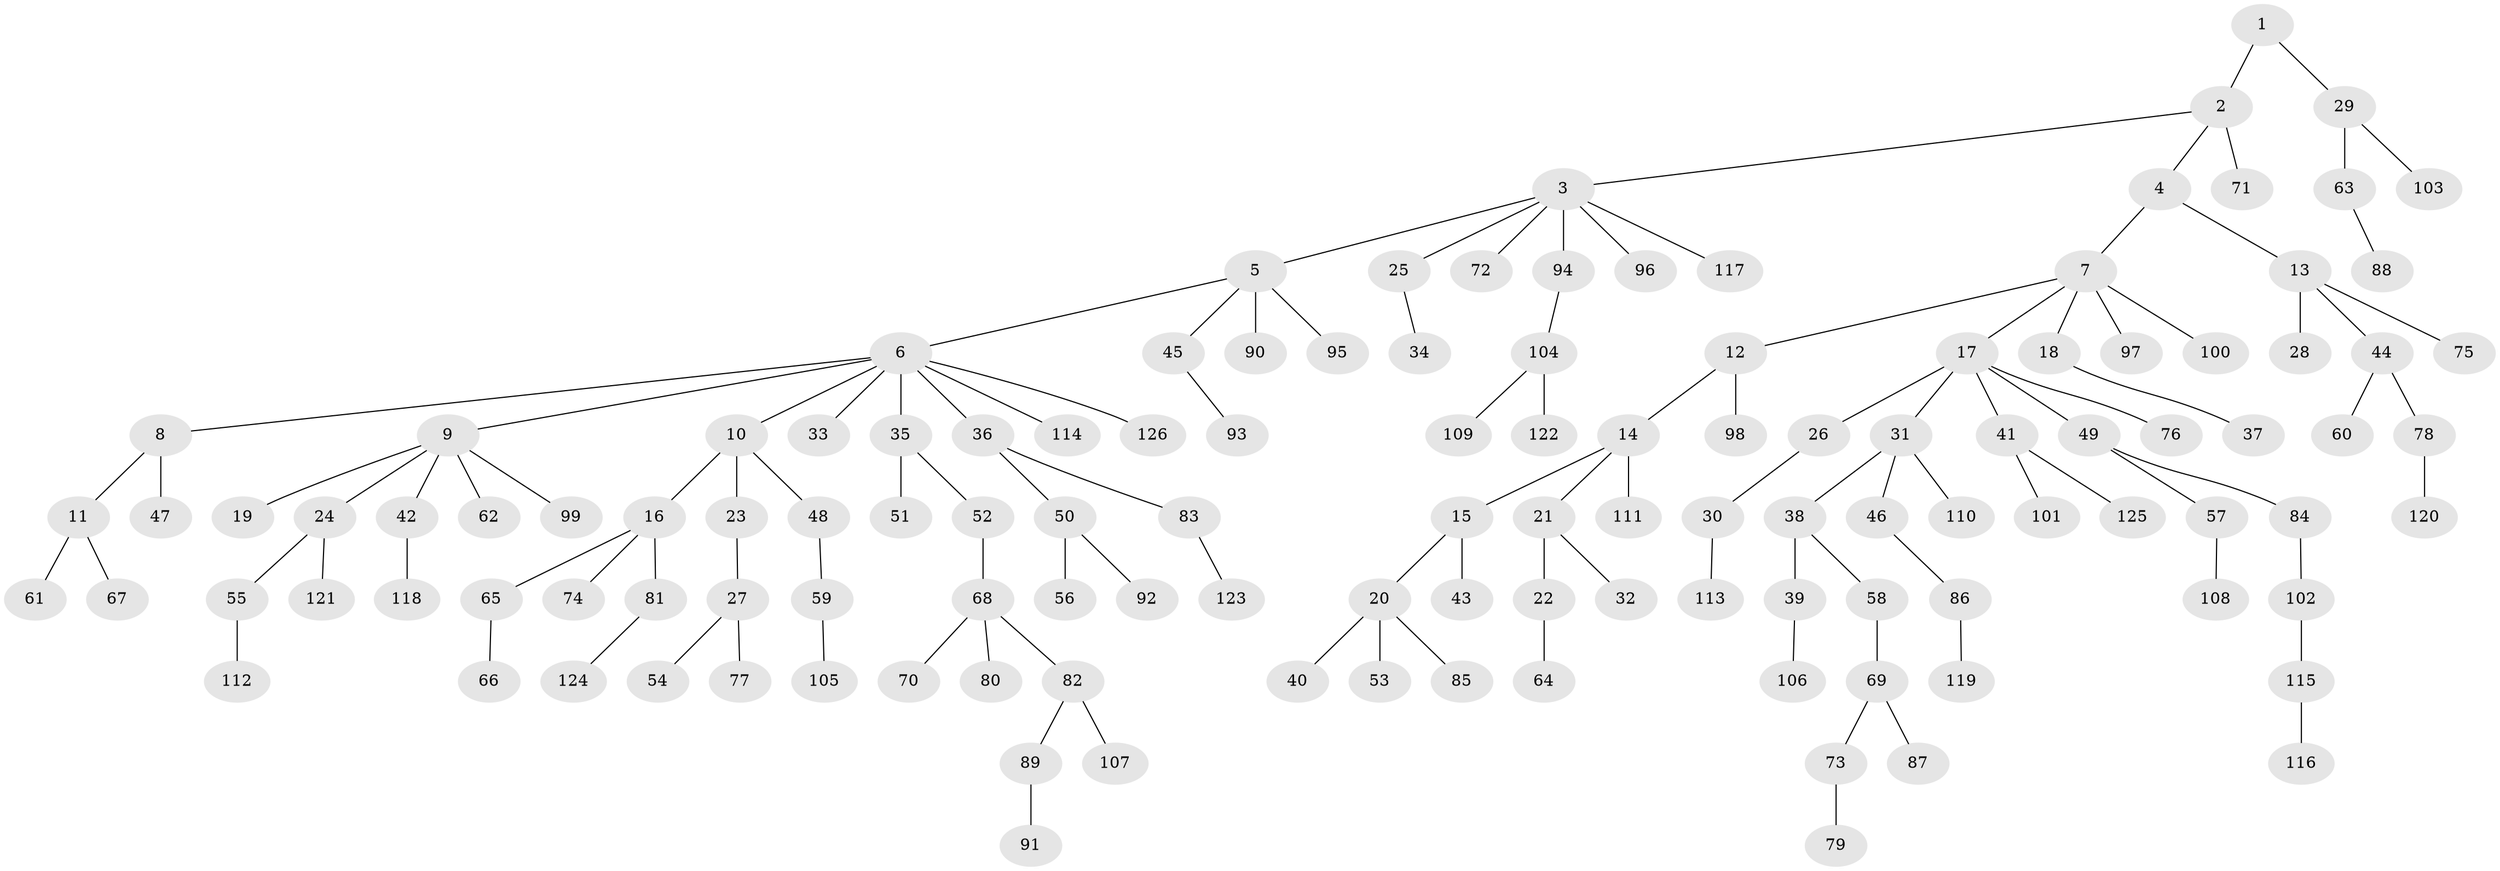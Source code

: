 // Generated by graph-tools (version 1.1) at 2025/36/03/09/25 02:36:55]
// undirected, 126 vertices, 125 edges
graph export_dot {
graph [start="1"]
  node [color=gray90,style=filled];
  1;
  2;
  3;
  4;
  5;
  6;
  7;
  8;
  9;
  10;
  11;
  12;
  13;
  14;
  15;
  16;
  17;
  18;
  19;
  20;
  21;
  22;
  23;
  24;
  25;
  26;
  27;
  28;
  29;
  30;
  31;
  32;
  33;
  34;
  35;
  36;
  37;
  38;
  39;
  40;
  41;
  42;
  43;
  44;
  45;
  46;
  47;
  48;
  49;
  50;
  51;
  52;
  53;
  54;
  55;
  56;
  57;
  58;
  59;
  60;
  61;
  62;
  63;
  64;
  65;
  66;
  67;
  68;
  69;
  70;
  71;
  72;
  73;
  74;
  75;
  76;
  77;
  78;
  79;
  80;
  81;
  82;
  83;
  84;
  85;
  86;
  87;
  88;
  89;
  90;
  91;
  92;
  93;
  94;
  95;
  96;
  97;
  98;
  99;
  100;
  101;
  102;
  103;
  104;
  105;
  106;
  107;
  108;
  109;
  110;
  111;
  112;
  113;
  114;
  115;
  116;
  117;
  118;
  119;
  120;
  121;
  122;
  123;
  124;
  125;
  126;
  1 -- 2;
  1 -- 29;
  2 -- 3;
  2 -- 4;
  2 -- 71;
  3 -- 5;
  3 -- 25;
  3 -- 72;
  3 -- 94;
  3 -- 96;
  3 -- 117;
  4 -- 7;
  4 -- 13;
  5 -- 6;
  5 -- 45;
  5 -- 90;
  5 -- 95;
  6 -- 8;
  6 -- 9;
  6 -- 10;
  6 -- 33;
  6 -- 35;
  6 -- 36;
  6 -- 114;
  6 -- 126;
  7 -- 12;
  7 -- 17;
  7 -- 18;
  7 -- 97;
  7 -- 100;
  8 -- 11;
  8 -- 47;
  9 -- 19;
  9 -- 24;
  9 -- 42;
  9 -- 62;
  9 -- 99;
  10 -- 16;
  10 -- 23;
  10 -- 48;
  11 -- 61;
  11 -- 67;
  12 -- 14;
  12 -- 98;
  13 -- 28;
  13 -- 44;
  13 -- 75;
  14 -- 15;
  14 -- 21;
  14 -- 111;
  15 -- 20;
  15 -- 43;
  16 -- 65;
  16 -- 74;
  16 -- 81;
  17 -- 26;
  17 -- 31;
  17 -- 41;
  17 -- 49;
  17 -- 76;
  18 -- 37;
  20 -- 40;
  20 -- 53;
  20 -- 85;
  21 -- 22;
  21 -- 32;
  22 -- 64;
  23 -- 27;
  24 -- 55;
  24 -- 121;
  25 -- 34;
  26 -- 30;
  27 -- 54;
  27 -- 77;
  29 -- 63;
  29 -- 103;
  30 -- 113;
  31 -- 38;
  31 -- 46;
  31 -- 110;
  35 -- 51;
  35 -- 52;
  36 -- 50;
  36 -- 83;
  38 -- 39;
  38 -- 58;
  39 -- 106;
  41 -- 101;
  41 -- 125;
  42 -- 118;
  44 -- 60;
  44 -- 78;
  45 -- 93;
  46 -- 86;
  48 -- 59;
  49 -- 57;
  49 -- 84;
  50 -- 56;
  50 -- 92;
  52 -- 68;
  55 -- 112;
  57 -- 108;
  58 -- 69;
  59 -- 105;
  63 -- 88;
  65 -- 66;
  68 -- 70;
  68 -- 80;
  68 -- 82;
  69 -- 73;
  69 -- 87;
  73 -- 79;
  78 -- 120;
  81 -- 124;
  82 -- 89;
  82 -- 107;
  83 -- 123;
  84 -- 102;
  86 -- 119;
  89 -- 91;
  94 -- 104;
  102 -- 115;
  104 -- 109;
  104 -- 122;
  115 -- 116;
}
